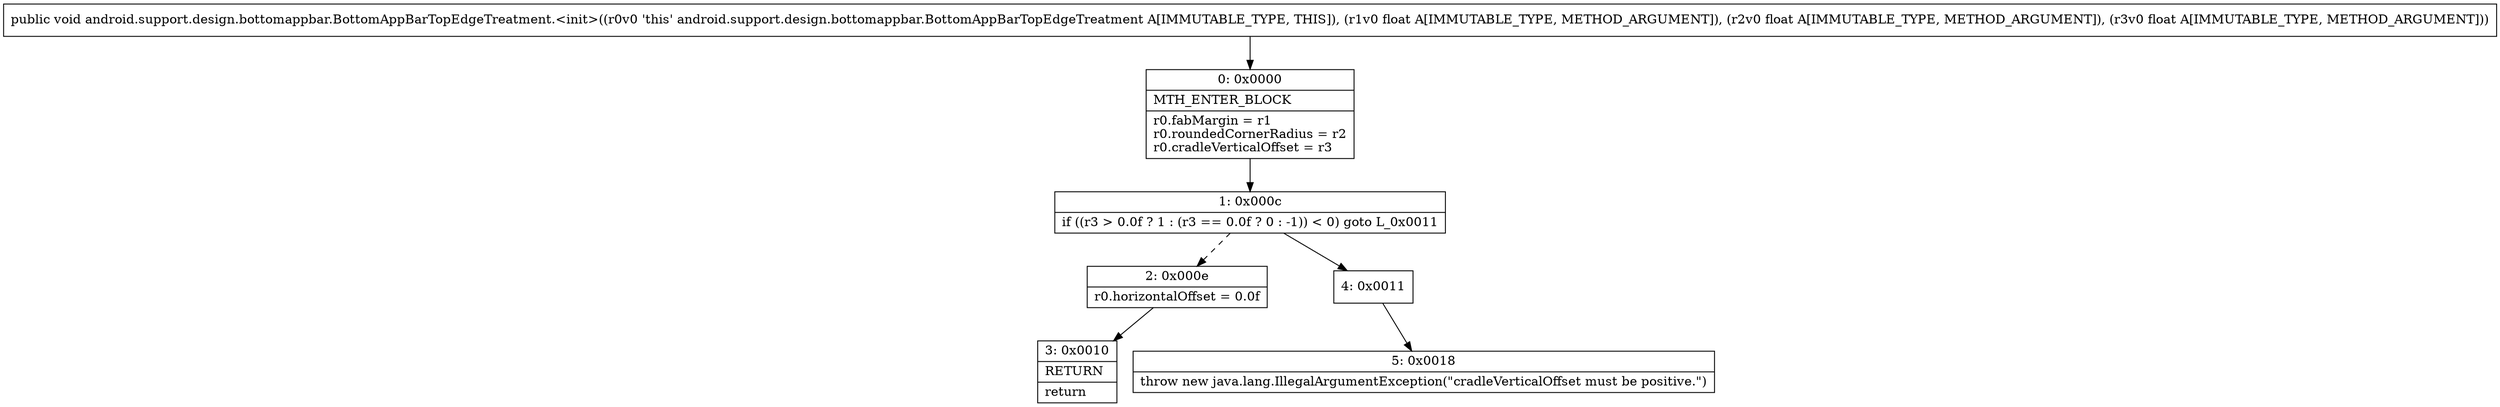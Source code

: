 digraph "CFG forandroid.support.design.bottomappbar.BottomAppBarTopEdgeTreatment.\<init\>(FFF)V" {
Node_0 [shape=record,label="{0\:\ 0x0000|MTH_ENTER_BLOCK\l|r0.fabMargin = r1\lr0.roundedCornerRadius = r2\lr0.cradleVerticalOffset = r3\l}"];
Node_1 [shape=record,label="{1\:\ 0x000c|if ((r3 \> 0.0f ? 1 : (r3 == 0.0f ? 0 : \-1)) \< 0) goto L_0x0011\l}"];
Node_2 [shape=record,label="{2\:\ 0x000e|r0.horizontalOffset = 0.0f\l}"];
Node_3 [shape=record,label="{3\:\ 0x0010|RETURN\l|return\l}"];
Node_4 [shape=record,label="{4\:\ 0x0011}"];
Node_5 [shape=record,label="{5\:\ 0x0018|throw new java.lang.IllegalArgumentException(\"cradleVerticalOffset must be positive.\")\l}"];
MethodNode[shape=record,label="{public void android.support.design.bottomappbar.BottomAppBarTopEdgeTreatment.\<init\>((r0v0 'this' android.support.design.bottomappbar.BottomAppBarTopEdgeTreatment A[IMMUTABLE_TYPE, THIS]), (r1v0 float A[IMMUTABLE_TYPE, METHOD_ARGUMENT]), (r2v0 float A[IMMUTABLE_TYPE, METHOD_ARGUMENT]), (r3v0 float A[IMMUTABLE_TYPE, METHOD_ARGUMENT])) }"];
MethodNode -> Node_0;
Node_0 -> Node_1;
Node_1 -> Node_2[style=dashed];
Node_1 -> Node_4;
Node_2 -> Node_3;
Node_4 -> Node_5;
}

